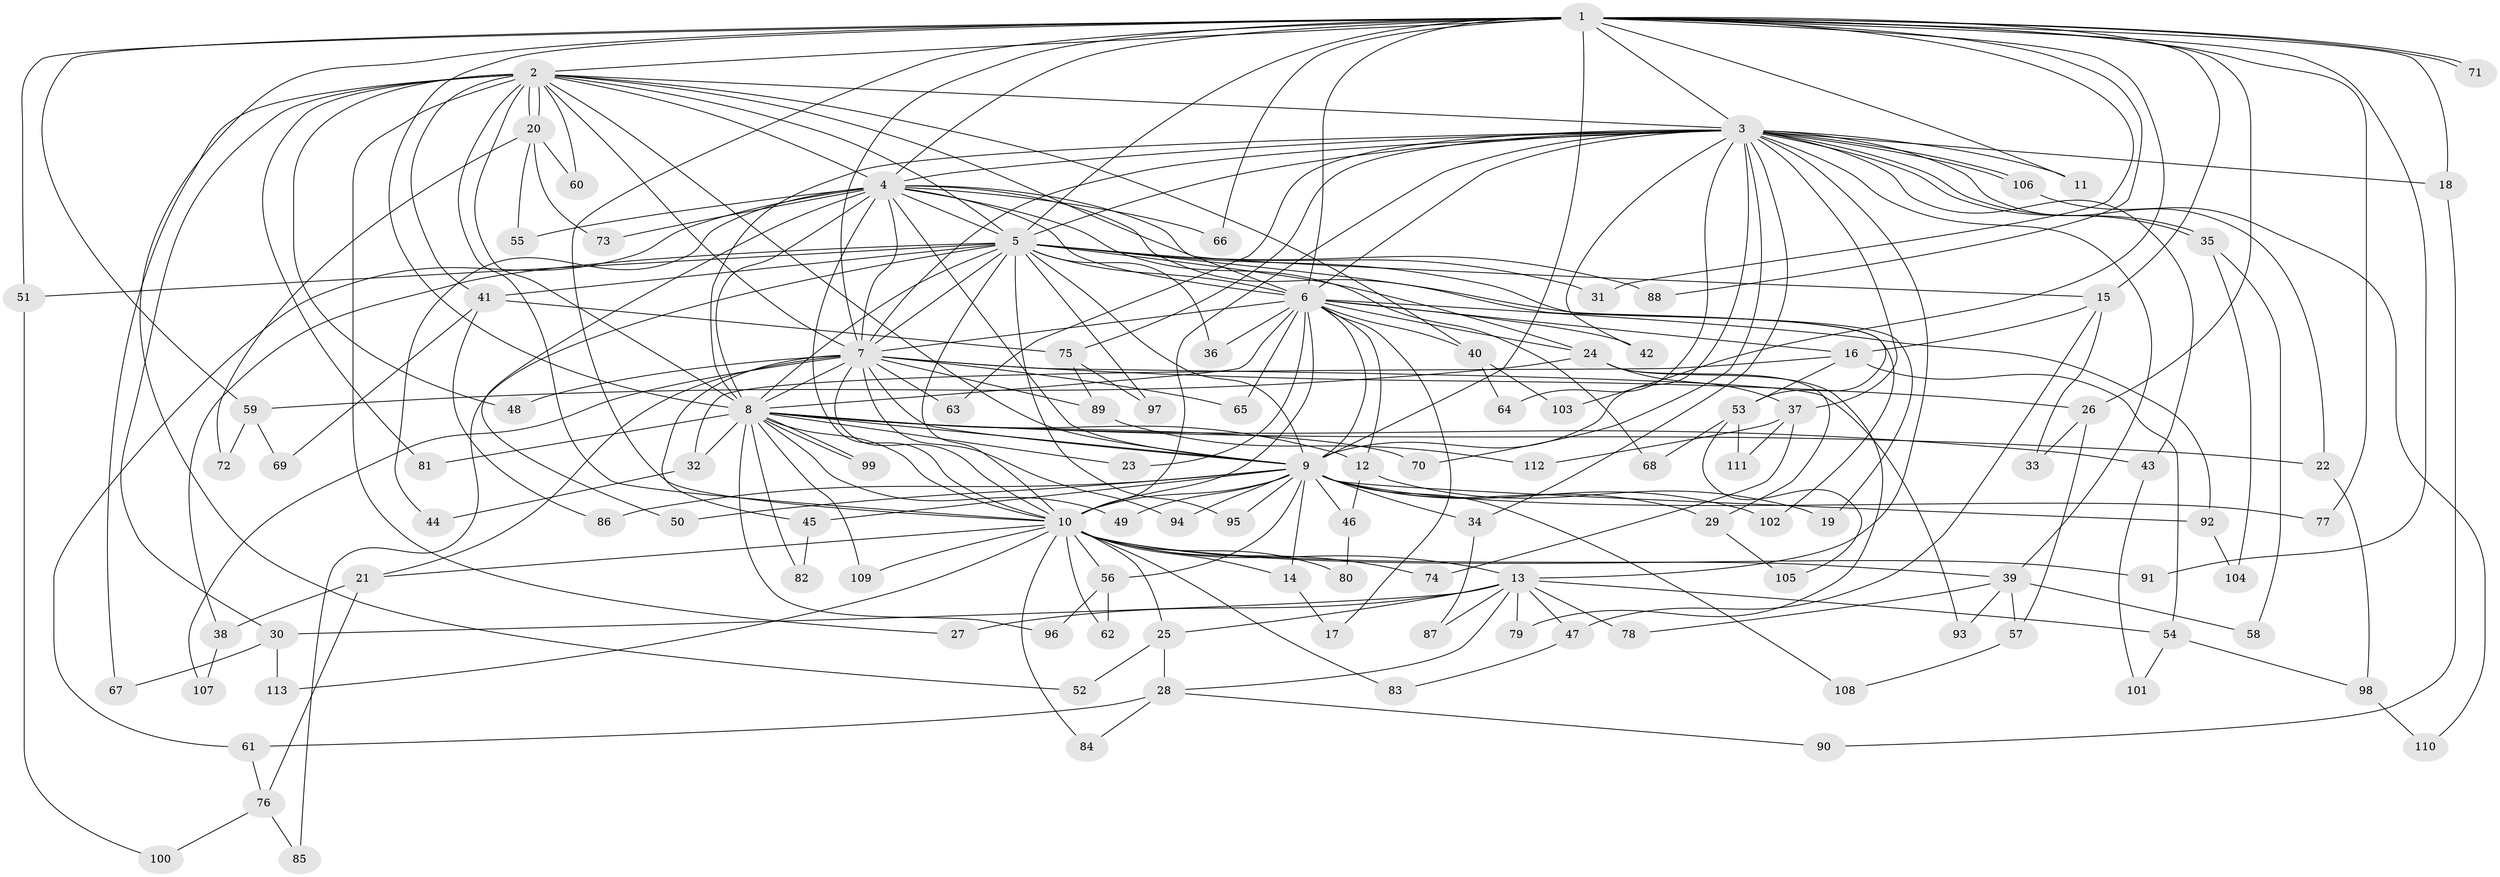 // coarse degree distribution, {28: 0.011904761904761904, 16: 0.023809523809523808, 23: 0.011904761904761904, 27: 0.011904761904761904, 17: 0.011904761904761904, 20: 0.011904761904761904, 21: 0.011904761904761904, 2: 0.47619047619047616, 4: 0.07142857142857142, 13: 0.011904761904761904, 3: 0.21428571428571427, 6: 0.047619047619047616, 7: 0.011904761904761904, 5: 0.047619047619047616, 1: 0.023809523809523808}
// Generated by graph-tools (version 1.1) at 2025/51/02/27/25 19:51:52]
// undirected, 113 vertices, 251 edges
graph export_dot {
graph [start="1"]
  node [color=gray90,style=filled];
  1;
  2;
  3;
  4;
  5;
  6;
  7;
  8;
  9;
  10;
  11;
  12;
  13;
  14;
  15;
  16;
  17;
  18;
  19;
  20;
  21;
  22;
  23;
  24;
  25;
  26;
  27;
  28;
  29;
  30;
  31;
  32;
  33;
  34;
  35;
  36;
  37;
  38;
  39;
  40;
  41;
  42;
  43;
  44;
  45;
  46;
  47;
  48;
  49;
  50;
  51;
  52;
  53;
  54;
  55;
  56;
  57;
  58;
  59;
  60;
  61;
  62;
  63;
  64;
  65;
  66;
  67;
  68;
  69;
  70;
  71;
  72;
  73;
  74;
  75;
  76;
  77;
  78;
  79;
  80;
  81;
  82;
  83;
  84;
  85;
  86;
  87;
  88;
  89;
  90;
  91;
  92;
  93;
  94;
  95;
  96;
  97;
  98;
  99;
  100;
  101;
  102;
  103;
  104;
  105;
  106;
  107;
  108;
  109;
  110;
  111;
  112;
  113;
  1 -- 2;
  1 -- 3;
  1 -- 4;
  1 -- 5;
  1 -- 6;
  1 -- 7;
  1 -- 8;
  1 -- 9;
  1 -- 10;
  1 -- 11;
  1 -- 15;
  1 -- 18;
  1 -- 26;
  1 -- 31;
  1 -- 51;
  1 -- 52;
  1 -- 59;
  1 -- 66;
  1 -- 71;
  1 -- 71;
  1 -- 77;
  1 -- 88;
  1 -- 91;
  1 -- 103;
  2 -- 3;
  2 -- 4;
  2 -- 5;
  2 -- 6;
  2 -- 7;
  2 -- 8;
  2 -- 9;
  2 -- 10;
  2 -- 20;
  2 -- 20;
  2 -- 27;
  2 -- 30;
  2 -- 40;
  2 -- 41;
  2 -- 48;
  2 -- 60;
  2 -- 67;
  2 -- 81;
  3 -- 4;
  3 -- 5;
  3 -- 6;
  3 -- 7;
  3 -- 8;
  3 -- 9;
  3 -- 10;
  3 -- 11;
  3 -- 13;
  3 -- 18;
  3 -- 22;
  3 -- 34;
  3 -- 35;
  3 -- 35;
  3 -- 37;
  3 -- 39;
  3 -- 42;
  3 -- 43;
  3 -- 63;
  3 -- 64;
  3 -- 70;
  3 -- 75;
  3 -- 106;
  3 -- 106;
  4 -- 5;
  4 -- 6;
  4 -- 7;
  4 -- 8;
  4 -- 9;
  4 -- 10;
  4 -- 15;
  4 -- 44;
  4 -- 50;
  4 -- 53;
  4 -- 55;
  4 -- 61;
  4 -- 66;
  4 -- 68;
  4 -- 73;
  5 -- 6;
  5 -- 7;
  5 -- 8;
  5 -- 9;
  5 -- 10;
  5 -- 19;
  5 -- 24;
  5 -- 31;
  5 -- 36;
  5 -- 38;
  5 -- 41;
  5 -- 51;
  5 -- 85;
  5 -- 88;
  5 -- 95;
  5 -- 97;
  5 -- 102;
  6 -- 7;
  6 -- 8;
  6 -- 9;
  6 -- 10;
  6 -- 12;
  6 -- 16;
  6 -- 17;
  6 -- 23;
  6 -- 24;
  6 -- 36;
  6 -- 40;
  6 -- 42;
  6 -- 65;
  6 -- 92;
  7 -- 8;
  7 -- 9;
  7 -- 10;
  7 -- 21;
  7 -- 26;
  7 -- 45;
  7 -- 48;
  7 -- 63;
  7 -- 65;
  7 -- 89;
  7 -- 93;
  7 -- 94;
  7 -- 107;
  8 -- 9;
  8 -- 10;
  8 -- 12;
  8 -- 22;
  8 -- 23;
  8 -- 32;
  8 -- 43;
  8 -- 49;
  8 -- 70;
  8 -- 81;
  8 -- 82;
  8 -- 96;
  8 -- 99;
  8 -- 99;
  8 -- 109;
  9 -- 10;
  9 -- 14;
  9 -- 29;
  9 -- 34;
  9 -- 45;
  9 -- 46;
  9 -- 49;
  9 -- 50;
  9 -- 56;
  9 -- 77;
  9 -- 86;
  9 -- 92;
  9 -- 94;
  9 -- 95;
  9 -- 102;
  9 -- 108;
  10 -- 13;
  10 -- 14;
  10 -- 21;
  10 -- 25;
  10 -- 39;
  10 -- 56;
  10 -- 62;
  10 -- 74;
  10 -- 80;
  10 -- 83;
  10 -- 84;
  10 -- 91;
  10 -- 109;
  10 -- 113;
  12 -- 19;
  12 -- 46;
  13 -- 25;
  13 -- 27;
  13 -- 28;
  13 -- 30;
  13 -- 47;
  13 -- 54;
  13 -- 78;
  13 -- 79;
  13 -- 87;
  14 -- 17;
  15 -- 16;
  15 -- 33;
  15 -- 47;
  16 -- 32;
  16 -- 53;
  16 -- 54;
  18 -- 90;
  20 -- 55;
  20 -- 60;
  20 -- 72;
  20 -- 73;
  21 -- 38;
  21 -- 76;
  22 -- 98;
  24 -- 29;
  24 -- 37;
  24 -- 59;
  24 -- 79;
  25 -- 28;
  25 -- 52;
  26 -- 33;
  26 -- 57;
  28 -- 61;
  28 -- 84;
  28 -- 90;
  29 -- 105;
  30 -- 67;
  30 -- 113;
  32 -- 44;
  34 -- 87;
  35 -- 58;
  35 -- 104;
  37 -- 74;
  37 -- 111;
  37 -- 112;
  38 -- 107;
  39 -- 57;
  39 -- 58;
  39 -- 78;
  39 -- 93;
  40 -- 64;
  40 -- 103;
  41 -- 69;
  41 -- 75;
  41 -- 86;
  43 -- 101;
  45 -- 82;
  46 -- 80;
  47 -- 83;
  51 -- 100;
  53 -- 68;
  53 -- 105;
  53 -- 111;
  54 -- 98;
  54 -- 101;
  56 -- 62;
  56 -- 96;
  57 -- 108;
  59 -- 69;
  59 -- 72;
  61 -- 76;
  75 -- 89;
  75 -- 97;
  76 -- 85;
  76 -- 100;
  89 -- 112;
  92 -- 104;
  98 -- 110;
  106 -- 110;
}
